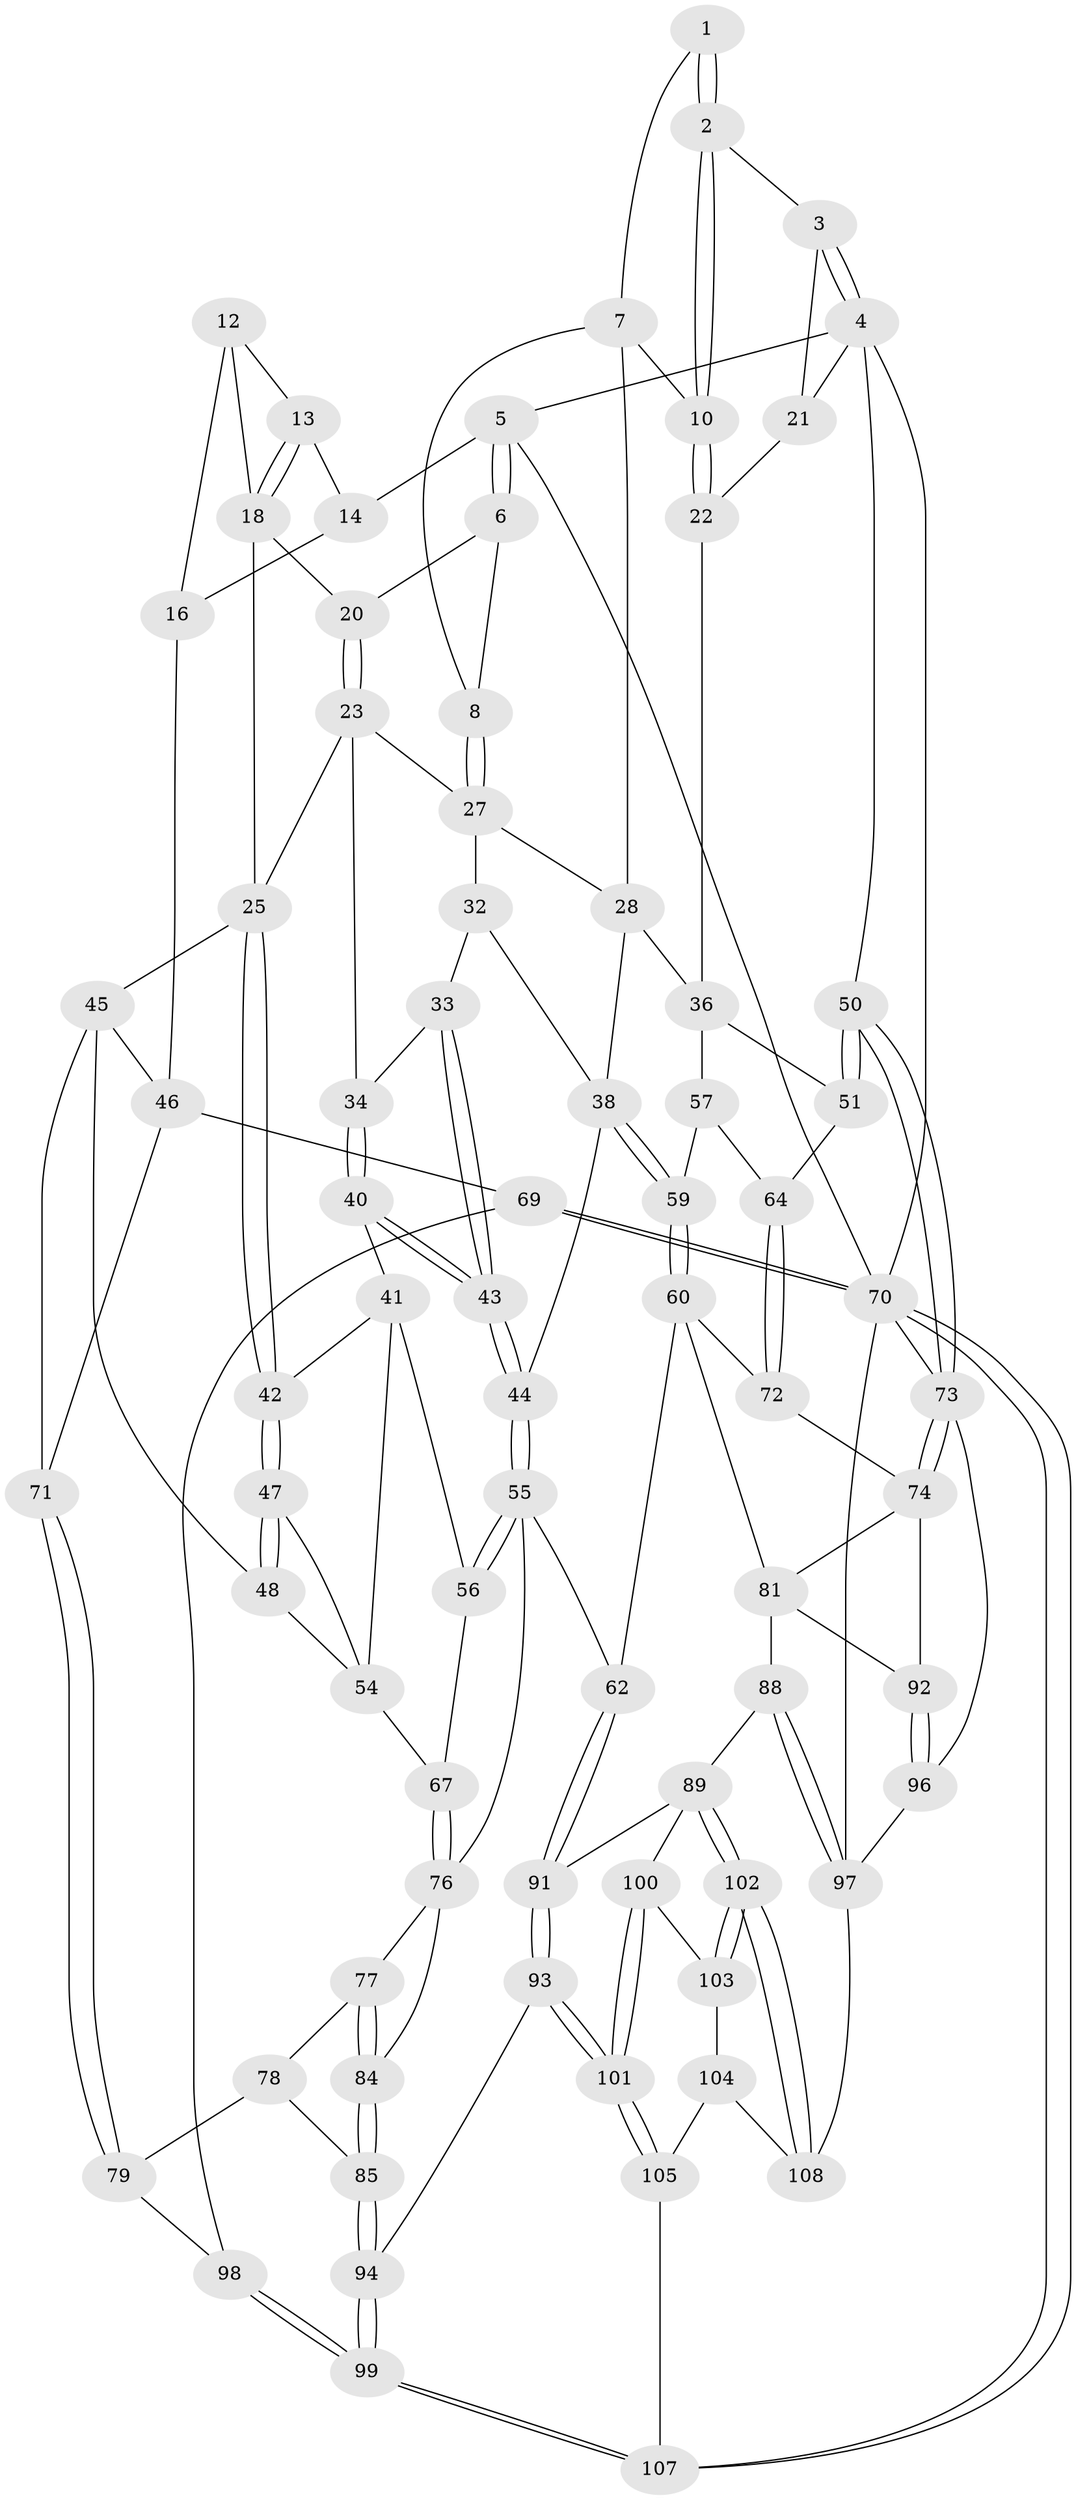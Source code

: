 // Generated by graph-tools (version 1.1) at 2025/24/03/03/25 07:24:39]
// undirected, 77 vertices, 171 edges
graph export_dot {
graph [start="1"]
  node [color=gray90,style=filled];
  1 [pos="+0.6688124118347941+0"];
  2 [pos="+1+0"];
  3 [pos="+1+0"];
  4 [pos="+1+0",super="+30"];
  5 [pos="+0+0"];
  6 [pos="+0.40792385051092445+0",super="+9"];
  7 [pos="+0.6500369250538376+0",super="+11"];
  8 [pos="+0.5498296656073899+0.17120800030732877"];
  10 [pos="+0.7166031761548184+0.2194318225736769"];
  12 [pos="+0.16608067386724928+0.142937293035398",super="+15"];
  13 [pos="+0.2697372543241255+0.11335204554567573"];
  14 [pos="+0.12559968558624057+0.03160261856158048",super="+17"];
  16 [pos="+0+0"];
  18 [pos="+0.31437922917227495+0.12408689917632436",super="+19"];
  20 [pos="+0.35005237041246134+0.10909472820269356"];
  21 [pos="+0.8926869432522555+0.2057162069211679",super="+31"];
  22 [pos="+0.8067655063424019+0.26827785482929173",super="+35"];
  23 [pos="+0.38673125241226963+0.23076573454463598",super="+24"];
  25 [pos="+0.20005836116251555+0.30261212750968514",super="+26"];
  27 [pos="+0.5702284915891709+0.21090651995928086",super="+29"];
  28 [pos="+0.7086827611712315+0.22057714531923767",super="+37"];
  32 [pos="+0.5570003098393361+0.25668576248511205"];
  33 [pos="+0.49886467950236246+0.2960175704852842"];
  34 [pos="+0.40375205423057653+0.2852934789037303"];
  36 [pos="+0.8076213916806634+0.39178756324734254",super="+52"];
  38 [pos="+0.6473495705648331+0.4198200284267637",super="+39"];
  40 [pos="+0.3747638514466829+0.3536999303194371"];
  41 [pos="+0.3171860710083117+0.39639278780879095",super="+53"];
  42 [pos="+0.2151561519917639+0.34385763337052094"];
  43 [pos="+0.49755338155501816+0.42393705148646527"];
  44 [pos="+0.5157369972418272+0.4620124514708212"];
  45 [pos="+0.11678227639643704+0.29421954283915946",super="+49"];
  46 [pos="+0+0.07337527485616499",super="+68"];
  47 [pos="+0.1584920277289585+0.44438711959210786"];
  48 [pos="+0.10595967003702784+0.49501213649171727"];
  50 [pos="+1+0.5342270750454409"];
  51 [pos="+0.9061665496879202+0.4812884547906829"];
  54 [pos="+0.26146255139009433+0.4942243295707219",super="+66"];
  55 [pos="+0.48228976193143624+0.528260898372992",super="+63"];
  56 [pos="+0.3813631736700999+0.4914871958775665"];
  57 [pos="+0.7886884933275985+0.47421068480249173",super="+58"];
  59 [pos="+0.6909734502271045+0.5279549050385892"];
  60 [pos="+0.6802715809070995+0.6004121352890778",super="+61"];
  62 [pos="+0.547222939468776+0.6754400905583883"];
  64 [pos="+0.8119217251844592+0.5617608247984951",super="+65"];
  67 [pos="+0.27651854683631333+0.5753582177785068"];
  69 [pos="+0+0.7221656336285521"];
  70 [pos="+0+1",super="+82"];
  71 [pos="+0+0.6095716456553857"];
  72 [pos="+0.783631361930058+0.6066437277231969"];
  73 [pos="+1+0.6521876450384673",super="+83"];
  74 [pos="+0.9635385966671292+0.7109333604705117",super="+75"];
  76 [pos="+0.2766156642663769+0.6017225942943403",super="+80"];
  77 [pos="+0.21957982046396118+0.6430449534085654"];
  78 [pos="+0.17685483141066613+0.6582162686368371",super="+86"];
  79 [pos="+0.04835226781466798+0.6531704541124044",super="+95"];
  81 [pos="+0.7367651418761637+0.7279002938682123",super="+87"];
  84 [pos="+0.3170144784847522+0.7693471789625951"];
  85 [pos="+0.2998982750963171+0.8263431511715658"];
  88 [pos="+0.7089604631627797+0.892135292400455"];
  89 [pos="+0.6307629917331796+0.8635024027158279",super="+90"];
  91 [pos="+0.5465413724365816+0.7081439661767486"];
  92 [pos="+0.8915663335361385+0.7701638791349933"];
  93 [pos="+0.3537994004509209+0.8740800317062412"];
  94 [pos="+0.3311188813284124+0.8636234245171195"];
  96 [pos="+0.8769395055210863+0.9259293195591751"];
  97 [pos="+0.7574128901369694+0.9895148590340578",super="+110"];
  98 [pos="+0.11297188049812977+0.9072301112771791"];
  99 [pos="+0.16059941385220974+1"];
  100 [pos="+0.5135068696930111+0.8880070850879729"];
  101 [pos="+0.376816604053435+0.9014789071674962"];
  102 [pos="+0.5693443602962756+0.9794844611832336"];
  103 [pos="+0.5162363173544978+0.9548605375057767"];
  104 [pos="+0.5025502764043736+0.9675290043082215",super="+109"];
  105 [pos="+0.3970903876851192+0.9884177202111742",super="+106"];
  107 [pos="+0.14984257787080588+1"];
  108 [pos="+0.6309858595977236+1"];
  1 -- 2;
  1 -- 2;
  1 -- 7;
  2 -- 3;
  2 -- 10;
  2 -- 10;
  3 -- 4;
  3 -- 4;
  3 -- 21;
  4 -- 5;
  4 -- 50;
  4 -- 21;
  4 -- 70;
  5 -- 6;
  5 -- 6;
  5 -- 70;
  5 -- 14;
  6 -- 8;
  6 -- 20;
  7 -- 8;
  7 -- 10;
  7 -- 28;
  8 -- 27;
  8 -- 27;
  10 -- 22;
  10 -- 22;
  12 -- 13;
  12 -- 16;
  12 -- 18;
  13 -- 14;
  13 -- 18;
  13 -- 18;
  14 -- 16;
  16 -- 46;
  18 -- 20;
  18 -- 25;
  20 -- 23;
  20 -- 23;
  21 -- 22 [weight=2];
  22 -- 36;
  23 -- 27;
  23 -- 25;
  23 -- 34;
  25 -- 42;
  25 -- 42;
  25 -- 45;
  27 -- 32;
  27 -- 28;
  28 -- 38;
  28 -- 36;
  32 -- 33;
  32 -- 38;
  33 -- 34;
  33 -- 43;
  33 -- 43;
  34 -- 40;
  34 -- 40;
  36 -- 57;
  36 -- 51;
  38 -- 59;
  38 -- 59;
  38 -- 44;
  40 -- 41;
  40 -- 43;
  40 -- 43;
  41 -- 42;
  41 -- 56;
  41 -- 54;
  42 -- 47;
  42 -- 47;
  43 -- 44;
  43 -- 44;
  44 -- 55;
  44 -- 55;
  45 -- 46;
  45 -- 48;
  45 -- 71;
  46 -- 69;
  46 -- 71;
  47 -- 48;
  47 -- 48;
  47 -- 54;
  48 -- 54;
  50 -- 51;
  50 -- 51;
  50 -- 73;
  50 -- 73;
  51 -- 64;
  54 -- 67;
  55 -- 56;
  55 -- 56;
  55 -- 76;
  55 -- 62;
  56 -- 67;
  57 -- 64 [weight=2];
  57 -- 59;
  59 -- 60;
  59 -- 60;
  60 -- 72;
  60 -- 81;
  60 -- 62;
  62 -- 91;
  62 -- 91;
  64 -- 72;
  64 -- 72;
  67 -- 76;
  67 -- 76;
  69 -- 70;
  69 -- 70;
  69 -- 98;
  70 -- 107;
  70 -- 107;
  70 -- 73;
  70 -- 97;
  71 -- 79;
  71 -- 79;
  72 -- 74;
  73 -- 74;
  73 -- 74;
  73 -- 96;
  74 -- 92;
  74 -- 81;
  76 -- 77;
  76 -- 84;
  77 -- 78;
  77 -- 84;
  77 -- 84;
  78 -- 79 [weight=2];
  78 -- 85;
  79 -- 98;
  81 -- 88;
  81 -- 92;
  84 -- 85;
  84 -- 85;
  85 -- 94;
  85 -- 94;
  88 -- 89;
  88 -- 97;
  88 -- 97;
  89 -- 102;
  89 -- 102;
  89 -- 91;
  89 -- 100;
  91 -- 93;
  91 -- 93;
  92 -- 96;
  92 -- 96;
  93 -- 94;
  93 -- 101;
  93 -- 101;
  94 -- 99;
  94 -- 99;
  96 -- 97;
  97 -- 108;
  98 -- 99;
  98 -- 99;
  99 -- 107;
  99 -- 107;
  100 -- 101;
  100 -- 101;
  100 -- 103;
  101 -- 105;
  101 -- 105;
  102 -- 103;
  102 -- 103;
  102 -- 108;
  102 -- 108;
  103 -- 104;
  104 -- 105 [weight=2];
  104 -- 108;
  105 -- 107;
}

